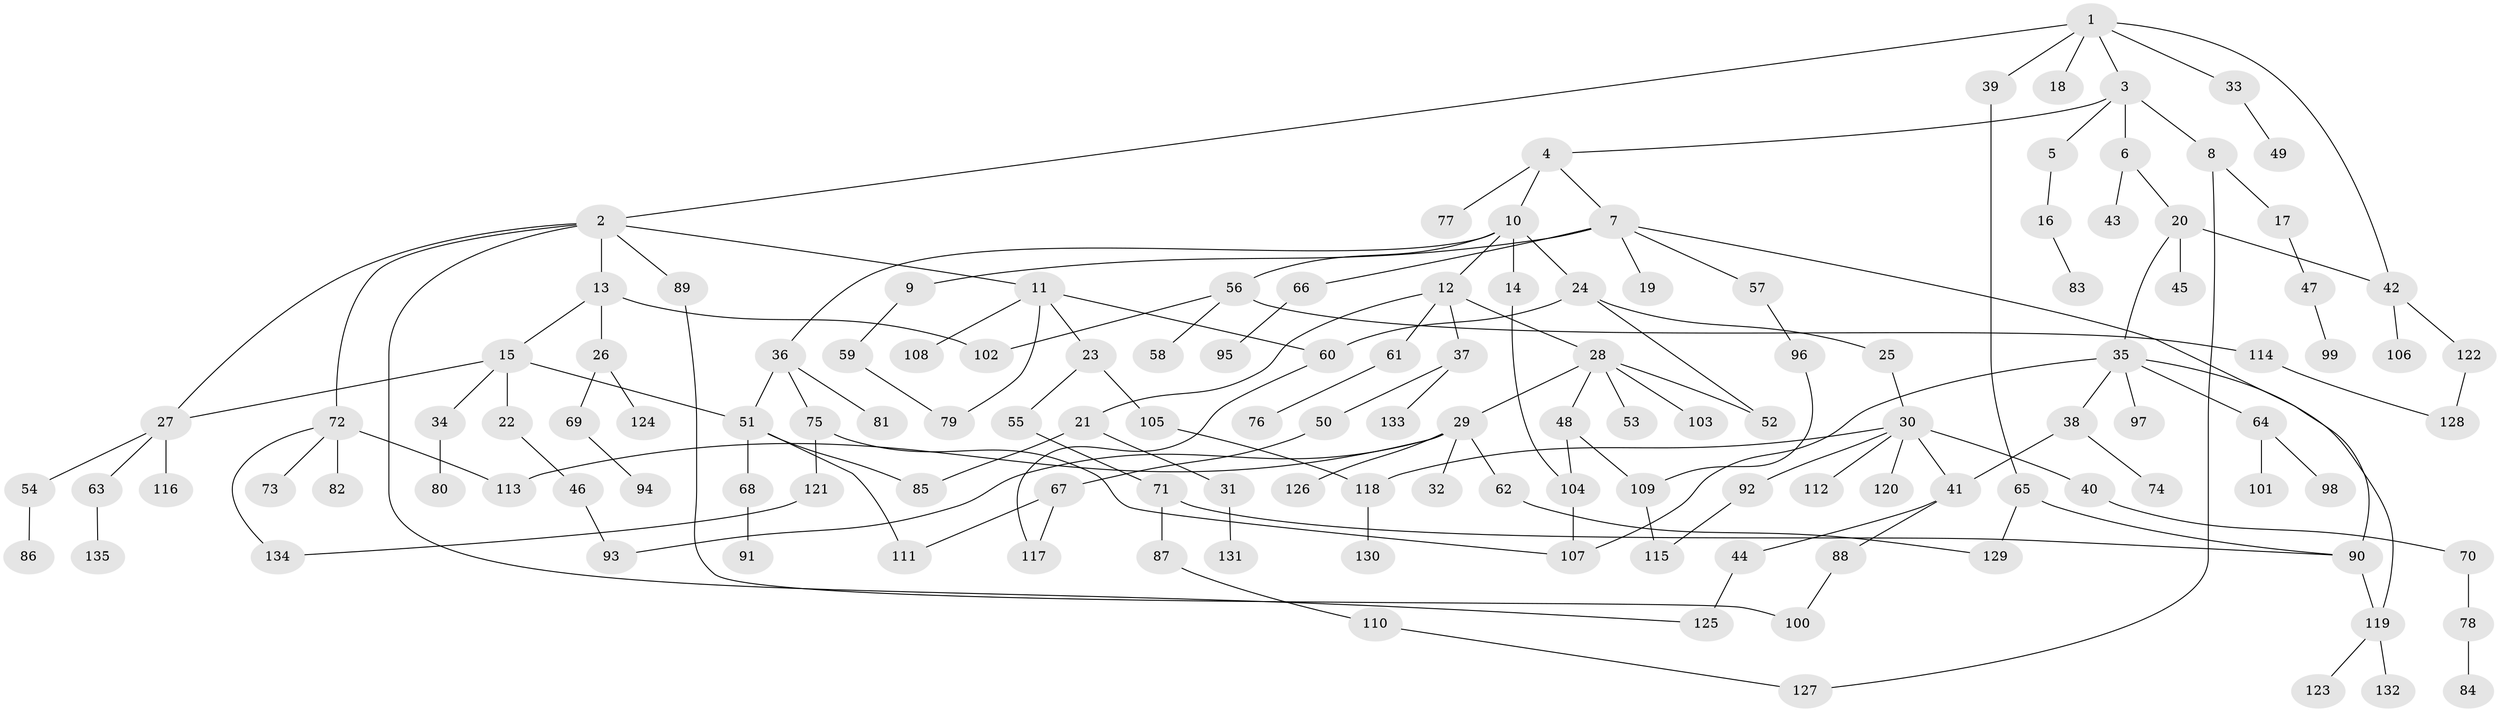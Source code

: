 // coarse degree distribution, {5: 0.13414634146341464, 2: 0.3048780487804878, 6: 0.036585365853658534, 3: 0.2073170731707317, 1: 0.25609756097560976, 4: 0.04878048780487805, 7: 0.012195121951219513}
// Generated by graph-tools (version 1.1) at 2025/36/03/04/25 23:36:03]
// undirected, 135 vertices, 162 edges
graph export_dot {
  node [color=gray90,style=filled];
  1;
  2;
  3;
  4;
  5;
  6;
  7;
  8;
  9;
  10;
  11;
  12;
  13;
  14;
  15;
  16;
  17;
  18;
  19;
  20;
  21;
  22;
  23;
  24;
  25;
  26;
  27;
  28;
  29;
  30;
  31;
  32;
  33;
  34;
  35;
  36;
  37;
  38;
  39;
  40;
  41;
  42;
  43;
  44;
  45;
  46;
  47;
  48;
  49;
  50;
  51;
  52;
  53;
  54;
  55;
  56;
  57;
  58;
  59;
  60;
  61;
  62;
  63;
  64;
  65;
  66;
  67;
  68;
  69;
  70;
  71;
  72;
  73;
  74;
  75;
  76;
  77;
  78;
  79;
  80;
  81;
  82;
  83;
  84;
  85;
  86;
  87;
  88;
  89;
  90;
  91;
  92;
  93;
  94;
  95;
  96;
  97;
  98;
  99;
  100;
  101;
  102;
  103;
  104;
  105;
  106;
  107;
  108;
  109;
  110;
  111;
  112;
  113;
  114;
  115;
  116;
  117;
  118;
  119;
  120;
  121;
  122;
  123;
  124;
  125;
  126;
  127;
  128;
  129;
  130;
  131;
  132;
  133;
  134;
  135;
  1 -- 2;
  1 -- 3;
  1 -- 18;
  1 -- 33;
  1 -- 39;
  1 -- 42;
  2 -- 11;
  2 -- 13;
  2 -- 72;
  2 -- 89;
  2 -- 27;
  2 -- 125;
  3 -- 4;
  3 -- 5;
  3 -- 6;
  3 -- 8;
  4 -- 7;
  4 -- 10;
  4 -- 77;
  5 -- 16;
  6 -- 20;
  6 -- 43;
  7 -- 9;
  7 -- 19;
  7 -- 57;
  7 -- 66;
  7 -- 90;
  8 -- 17;
  8 -- 127;
  9 -- 59;
  10 -- 12;
  10 -- 14;
  10 -- 24;
  10 -- 36;
  10 -- 56;
  11 -- 23;
  11 -- 60;
  11 -- 79;
  11 -- 108;
  12 -- 21;
  12 -- 28;
  12 -- 37;
  12 -- 61;
  13 -- 15;
  13 -- 26;
  13 -- 102;
  14 -- 104;
  15 -- 22;
  15 -- 27;
  15 -- 34;
  15 -- 51;
  16 -- 83;
  17 -- 47;
  20 -- 35;
  20 -- 42;
  20 -- 45;
  21 -- 31;
  21 -- 85;
  22 -- 46;
  23 -- 55;
  23 -- 105;
  24 -- 25;
  24 -- 52;
  24 -- 60;
  25 -- 30;
  26 -- 69;
  26 -- 124;
  27 -- 54;
  27 -- 63;
  27 -- 116;
  28 -- 29;
  28 -- 48;
  28 -- 53;
  28 -- 103;
  28 -- 52;
  29 -- 32;
  29 -- 62;
  29 -- 113;
  29 -- 126;
  29 -- 93;
  30 -- 40;
  30 -- 92;
  30 -- 112;
  30 -- 120;
  30 -- 118;
  30 -- 41;
  31 -- 131;
  33 -- 49;
  34 -- 80;
  35 -- 38;
  35 -- 64;
  35 -- 97;
  35 -- 119;
  35 -- 107;
  36 -- 51;
  36 -- 75;
  36 -- 81;
  37 -- 50;
  37 -- 133;
  38 -- 41;
  38 -- 74;
  39 -- 65;
  40 -- 70;
  41 -- 44;
  41 -- 88;
  42 -- 106;
  42 -- 122;
  44 -- 125;
  46 -- 93;
  47 -- 99;
  48 -- 109;
  48 -- 104;
  50 -- 67;
  51 -- 68;
  51 -- 111;
  51 -- 85;
  54 -- 86;
  55 -- 71;
  56 -- 58;
  56 -- 114;
  56 -- 102;
  57 -- 96;
  59 -- 79;
  60 -- 117;
  61 -- 76;
  62 -- 129;
  63 -- 135;
  64 -- 98;
  64 -- 101;
  65 -- 90;
  65 -- 129;
  66 -- 95;
  67 -- 111;
  67 -- 117;
  68 -- 91;
  69 -- 94;
  70 -- 78;
  71 -- 87;
  71 -- 90;
  72 -- 73;
  72 -- 82;
  72 -- 134;
  72 -- 113;
  75 -- 121;
  75 -- 107;
  78 -- 84;
  87 -- 110;
  88 -- 100;
  89 -- 100;
  90 -- 119;
  92 -- 115;
  96 -- 109;
  104 -- 107;
  105 -- 118;
  109 -- 115;
  110 -- 127;
  114 -- 128;
  118 -- 130;
  119 -- 123;
  119 -- 132;
  121 -- 134;
  122 -- 128;
}
